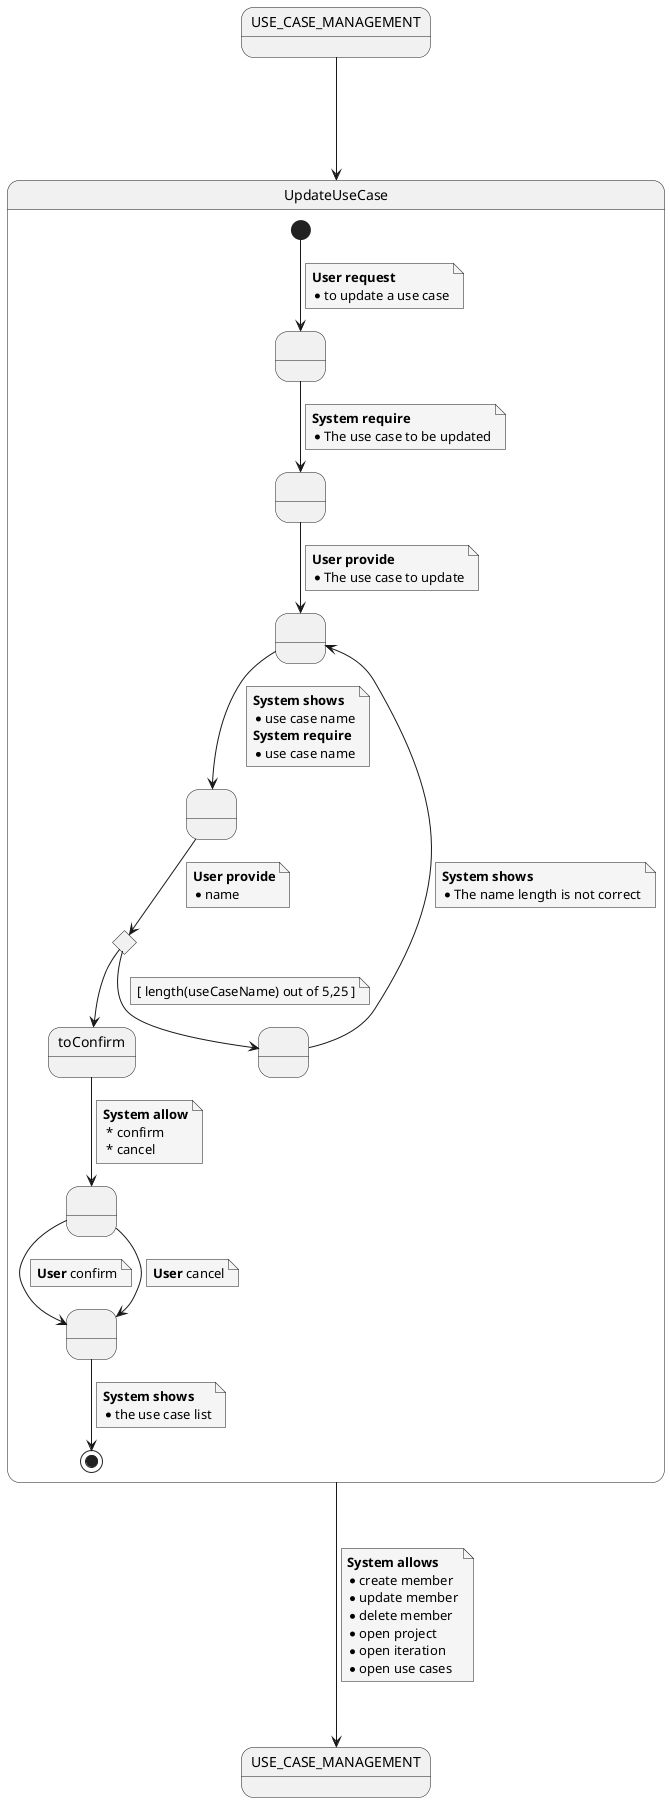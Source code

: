 @startuml
skinparam NoteBackgroundColor #whiteSmoke


'Initial/end states
state init as "USE_CASE_MANAGEMENT"
state end as "USE_CASE_MANAGEMENT"

init ---> UpdateUseCase
UpdateUseCase ---> end
note on link
<b>System allows</b>
* create member
* update member
* delete member
* open project
* open iteration
* open use cases
end note

'Use case specfication
state UpdateUseCase {
    state updateOrdered as " "
    state requiredUseCaseToUpdate as " "
    state selectedUseCase as " "
    state editUseCase as " "
    state editedUseCase  <<choice>>
    state requireToConfirm  as " "
    state savedUseCase as " "
    state errorValidation as " "

    'Main path
    [*] --> updateOrdered
    note on link
        <b>User request</b>
        * to update a use case
    end note
    updateOrdered --> requiredUseCaseToUpdate
    note on link
        <b>System require</b>
        * The use case to be updated
    end note
    requiredUseCaseToUpdate --> selectedUseCase
    note on link
        <b>User provide</b>
        * The use case to update
    end note
    selectedUseCase --> editUseCase
    note on link
        <b>System shows</b>
        * use case name
        <b>System require</b>
        * use case name
    end note
    editUseCase --> editedUseCase
    note on link
        <b>User provide</b>
        * name
    end note
    editedUseCase --> toConfirm
    toConfirm --> requireToConfirm
            note on link
            <b>System allow</b>
             * confirm
             * cancel
            end note
    requireToConfirm --> savedUseCase
        note on link
        <b>User</b> confirm
        end note
    savedUseCase --> [*]
           note on link
           <b>System shows</b>
           * the use case list
           end note

    'variation path
    editedUseCase --> errorValidation
        note on link
        [ length(useCaseName) out of 5,25 ]
        end note

    errorValidation --> selectedUseCase
            note on link
            <b>System shows</b>
            * The name length is not correct
            end note

    'variation path
    requireToConfirm --> savedUseCase
    note on link
          <b>User</b> cancel
    end note
}

@enduml
